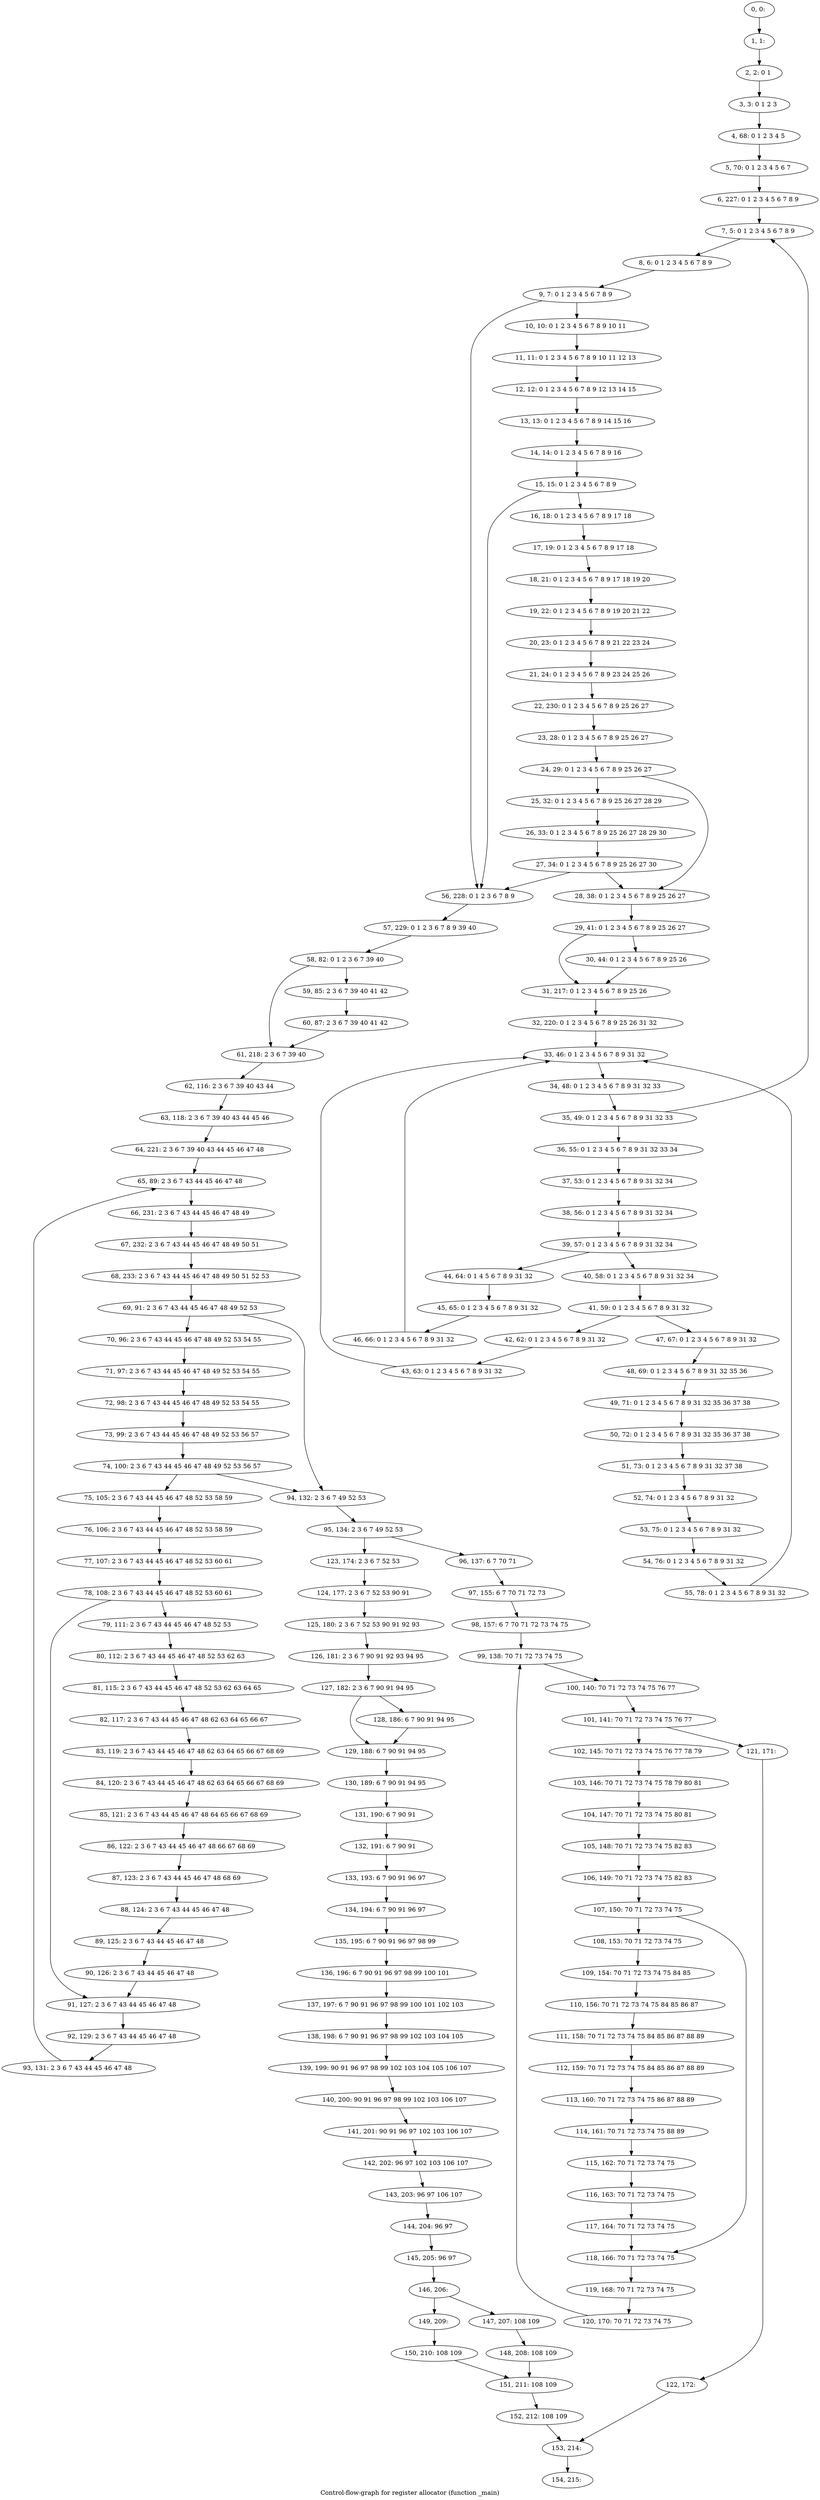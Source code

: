 digraph G {
graph [label="Control-flow-graph for register allocator (function _main)"]
0[label="0, 0: "];
1[label="1, 1: "];
2[label="2, 2: 0 1 "];
3[label="3, 3: 0 1 2 3 "];
4[label="4, 68: 0 1 2 3 4 5 "];
5[label="5, 70: 0 1 2 3 4 5 6 7 "];
6[label="6, 227: 0 1 2 3 4 5 6 7 8 9 "];
7[label="7, 5: 0 1 2 3 4 5 6 7 8 9 "];
8[label="8, 6: 0 1 2 3 4 5 6 7 8 9 "];
9[label="9, 7: 0 1 2 3 4 5 6 7 8 9 "];
10[label="10, 10: 0 1 2 3 4 5 6 7 8 9 10 11 "];
11[label="11, 11: 0 1 2 3 4 5 6 7 8 9 10 11 12 13 "];
12[label="12, 12: 0 1 2 3 4 5 6 7 8 9 12 13 14 15 "];
13[label="13, 13: 0 1 2 3 4 5 6 7 8 9 14 15 16 "];
14[label="14, 14: 0 1 2 3 4 5 6 7 8 9 16 "];
15[label="15, 15: 0 1 2 3 4 5 6 7 8 9 "];
16[label="16, 18: 0 1 2 3 4 5 6 7 8 9 17 18 "];
17[label="17, 19: 0 1 2 3 4 5 6 7 8 9 17 18 "];
18[label="18, 21: 0 1 2 3 4 5 6 7 8 9 17 18 19 20 "];
19[label="19, 22: 0 1 2 3 4 5 6 7 8 9 19 20 21 22 "];
20[label="20, 23: 0 1 2 3 4 5 6 7 8 9 21 22 23 24 "];
21[label="21, 24: 0 1 2 3 4 5 6 7 8 9 23 24 25 26 "];
22[label="22, 230: 0 1 2 3 4 5 6 7 8 9 25 26 27 "];
23[label="23, 28: 0 1 2 3 4 5 6 7 8 9 25 26 27 "];
24[label="24, 29: 0 1 2 3 4 5 6 7 8 9 25 26 27 "];
25[label="25, 32: 0 1 2 3 4 5 6 7 8 9 25 26 27 28 29 "];
26[label="26, 33: 0 1 2 3 4 5 6 7 8 9 25 26 27 28 29 30 "];
27[label="27, 34: 0 1 2 3 4 5 6 7 8 9 25 26 27 30 "];
28[label="28, 38: 0 1 2 3 4 5 6 7 8 9 25 26 27 "];
29[label="29, 41: 0 1 2 3 4 5 6 7 8 9 25 26 27 "];
30[label="30, 44: 0 1 2 3 4 5 6 7 8 9 25 26 "];
31[label="31, 217: 0 1 2 3 4 5 6 7 8 9 25 26 "];
32[label="32, 220: 0 1 2 3 4 5 6 7 8 9 25 26 31 32 "];
33[label="33, 46: 0 1 2 3 4 5 6 7 8 9 31 32 "];
34[label="34, 48: 0 1 2 3 4 5 6 7 8 9 31 32 33 "];
35[label="35, 49: 0 1 2 3 4 5 6 7 8 9 31 32 33 "];
36[label="36, 55: 0 1 2 3 4 5 6 7 8 9 31 32 33 34 "];
37[label="37, 53: 0 1 2 3 4 5 6 7 8 9 31 32 34 "];
38[label="38, 56: 0 1 2 3 4 5 6 7 8 9 31 32 34 "];
39[label="39, 57: 0 1 2 3 4 5 6 7 8 9 31 32 34 "];
40[label="40, 58: 0 1 2 3 4 5 6 7 8 9 31 32 34 "];
41[label="41, 59: 0 1 2 3 4 5 6 7 8 9 31 32 "];
42[label="42, 62: 0 1 2 3 4 5 6 7 8 9 31 32 "];
43[label="43, 63: 0 1 2 3 4 5 6 7 8 9 31 32 "];
44[label="44, 64: 0 1 4 5 6 7 8 9 31 32 "];
45[label="45, 65: 0 1 2 3 4 5 6 7 8 9 31 32 "];
46[label="46, 66: 0 1 2 3 4 5 6 7 8 9 31 32 "];
47[label="47, 67: 0 1 2 3 4 5 6 7 8 9 31 32 "];
48[label="48, 69: 0 1 2 3 4 5 6 7 8 9 31 32 35 36 "];
49[label="49, 71: 0 1 2 3 4 5 6 7 8 9 31 32 35 36 37 38 "];
50[label="50, 72: 0 1 2 3 4 5 6 7 8 9 31 32 35 36 37 38 "];
51[label="51, 73: 0 1 2 3 4 5 6 7 8 9 31 32 37 38 "];
52[label="52, 74: 0 1 2 3 4 5 6 7 8 9 31 32 "];
53[label="53, 75: 0 1 2 3 4 5 6 7 8 9 31 32 "];
54[label="54, 76: 0 1 2 3 4 5 6 7 8 9 31 32 "];
55[label="55, 78: 0 1 2 3 4 5 6 7 8 9 31 32 "];
56[label="56, 228: 0 1 2 3 6 7 8 9 "];
57[label="57, 229: 0 1 2 3 6 7 8 9 39 40 "];
58[label="58, 82: 0 1 2 3 6 7 39 40 "];
59[label="59, 85: 2 3 6 7 39 40 41 42 "];
60[label="60, 87: 2 3 6 7 39 40 41 42 "];
61[label="61, 218: 2 3 6 7 39 40 "];
62[label="62, 116: 2 3 6 7 39 40 43 44 "];
63[label="63, 118: 2 3 6 7 39 40 43 44 45 46 "];
64[label="64, 221: 2 3 6 7 39 40 43 44 45 46 47 48 "];
65[label="65, 89: 2 3 6 7 43 44 45 46 47 48 "];
66[label="66, 231: 2 3 6 7 43 44 45 46 47 48 49 "];
67[label="67, 232: 2 3 6 7 43 44 45 46 47 48 49 50 51 "];
68[label="68, 233: 2 3 6 7 43 44 45 46 47 48 49 50 51 52 53 "];
69[label="69, 91: 2 3 6 7 43 44 45 46 47 48 49 52 53 "];
70[label="70, 96: 2 3 6 7 43 44 45 46 47 48 49 52 53 54 55 "];
71[label="71, 97: 2 3 6 7 43 44 45 46 47 48 49 52 53 54 55 "];
72[label="72, 98: 2 3 6 7 43 44 45 46 47 48 49 52 53 54 55 "];
73[label="73, 99: 2 3 6 7 43 44 45 46 47 48 49 52 53 56 57 "];
74[label="74, 100: 2 3 6 7 43 44 45 46 47 48 49 52 53 56 57 "];
75[label="75, 105: 2 3 6 7 43 44 45 46 47 48 52 53 58 59 "];
76[label="76, 106: 2 3 6 7 43 44 45 46 47 48 52 53 58 59 "];
77[label="77, 107: 2 3 6 7 43 44 45 46 47 48 52 53 60 61 "];
78[label="78, 108: 2 3 6 7 43 44 45 46 47 48 52 53 60 61 "];
79[label="79, 111: 2 3 6 7 43 44 45 46 47 48 52 53 "];
80[label="80, 112: 2 3 6 7 43 44 45 46 47 48 52 53 62 63 "];
81[label="81, 115: 2 3 6 7 43 44 45 46 47 48 52 53 62 63 64 65 "];
82[label="82, 117: 2 3 6 7 43 44 45 46 47 48 62 63 64 65 66 67 "];
83[label="83, 119: 2 3 6 7 43 44 45 46 47 48 62 63 64 65 66 67 68 69 "];
84[label="84, 120: 2 3 6 7 43 44 45 46 47 48 62 63 64 65 66 67 68 69 "];
85[label="85, 121: 2 3 6 7 43 44 45 46 47 48 64 65 66 67 68 69 "];
86[label="86, 122: 2 3 6 7 43 44 45 46 47 48 66 67 68 69 "];
87[label="87, 123: 2 3 6 7 43 44 45 46 47 48 68 69 "];
88[label="88, 124: 2 3 6 7 43 44 45 46 47 48 "];
89[label="89, 125: 2 3 6 7 43 44 45 46 47 48 "];
90[label="90, 126: 2 3 6 7 43 44 45 46 47 48 "];
91[label="91, 127: 2 3 6 7 43 44 45 46 47 48 "];
92[label="92, 129: 2 3 6 7 43 44 45 46 47 48 "];
93[label="93, 131: 2 3 6 7 43 44 45 46 47 48 "];
94[label="94, 132: 2 3 6 7 49 52 53 "];
95[label="95, 134: 2 3 6 7 49 52 53 "];
96[label="96, 137: 6 7 70 71 "];
97[label="97, 155: 6 7 70 71 72 73 "];
98[label="98, 157: 6 7 70 71 72 73 74 75 "];
99[label="99, 138: 70 71 72 73 74 75 "];
100[label="100, 140: 70 71 72 73 74 75 76 77 "];
101[label="101, 141: 70 71 72 73 74 75 76 77 "];
102[label="102, 145: 70 71 72 73 74 75 76 77 78 79 "];
103[label="103, 146: 70 71 72 73 74 75 78 79 80 81 "];
104[label="104, 147: 70 71 72 73 74 75 80 81 "];
105[label="105, 148: 70 71 72 73 74 75 82 83 "];
106[label="106, 149: 70 71 72 73 74 75 82 83 "];
107[label="107, 150: 70 71 72 73 74 75 "];
108[label="108, 153: 70 71 72 73 74 75 "];
109[label="109, 154: 70 71 72 73 74 75 84 85 "];
110[label="110, 156: 70 71 72 73 74 75 84 85 86 87 "];
111[label="111, 158: 70 71 72 73 74 75 84 85 86 87 88 89 "];
112[label="112, 159: 70 71 72 73 74 75 84 85 86 87 88 89 "];
113[label="113, 160: 70 71 72 73 74 75 86 87 88 89 "];
114[label="114, 161: 70 71 72 73 74 75 88 89 "];
115[label="115, 162: 70 71 72 73 74 75 "];
116[label="116, 163: 70 71 72 73 74 75 "];
117[label="117, 164: 70 71 72 73 74 75 "];
118[label="118, 166: 70 71 72 73 74 75 "];
119[label="119, 168: 70 71 72 73 74 75 "];
120[label="120, 170: 70 71 72 73 74 75 "];
121[label="121, 171: "];
122[label="122, 172: "];
123[label="123, 174: 2 3 6 7 52 53 "];
124[label="124, 177: 2 3 6 7 52 53 90 91 "];
125[label="125, 180: 2 3 6 7 52 53 90 91 92 93 "];
126[label="126, 181: 2 3 6 7 90 91 92 93 94 95 "];
127[label="127, 182: 2 3 6 7 90 91 94 95 "];
128[label="128, 186: 6 7 90 91 94 95 "];
129[label="129, 188: 6 7 90 91 94 95 "];
130[label="130, 189: 6 7 90 91 94 95 "];
131[label="131, 190: 6 7 90 91 "];
132[label="132, 191: 6 7 90 91 "];
133[label="133, 193: 6 7 90 91 96 97 "];
134[label="134, 194: 6 7 90 91 96 97 "];
135[label="135, 195: 6 7 90 91 96 97 98 99 "];
136[label="136, 196: 6 7 90 91 96 97 98 99 100 101 "];
137[label="137, 197: 6 7 90 91 96 97 98 99 100 101 102 103 "];
138[label="138, 198: 6 7 90 91 96 97 98 99 102 103 104 105 "];
139[label="139, 199: 90 91 96 97 98 99 102 103 104 105 106 107 "];
140[label="140, 200: 90 91 96 97 98 99 102 103 106 107 "];
141[label="141, 201: 90 91 96 97 102 103 106 107 "];
142[label="142, 202: 96 97 102 103 106 107 "];
143[label="143, 203: 96 97 106 107 "];
144[label="144, 204: 96 97 "];
145[label="145, 205: 96 97 "];
146[label="146, 206: "];
147[label="147, 207: 108 109 "];
148[label="148, 208: 108 109 "];
149[label="149, 209: "];
150[label="150, 210: 108 109 "];
151[label="151, 211: 108 109 "];
152[label="152, 212: 108 109 "];
153[label="153, 214: "];
154[label="154, 215: "];
0->1 ;
1->2 ;
2->3 ;
3->4 ;
4->5 ;
5->6 ;
6->7 ;
7->8 ;
8->9 ;
9->10 ;
9->56 ;
10->11 ;
11->12 ;
12->13 ;
13->14 ;
14->15 ;
15->16 ;
15->56 ;
16->17 ;
17->18 ;
18->19 ;
19->20 ;
20->21 ;
21->22 ;
22->23 ;
23->24 ;
24->25 ;
24->28 ;
25->26 ;
26->27 ;
27->28 ;
27->56 ;
28->29 ;
29->30 ;
29->31 ;
30->31 ;
31->32 ;
32->33 ;
33->34 ;
34->35 ;
35->36 ;
35->7 ;
36->37 ;
37->38 ;
38->39 ;
39->40 ;
39->44 ;
40->41 ;
41->42 ;
41->47 ;
42->43 ;
43->33 ;
44->45 ;
45->46 ;
46->33 ;
47->48 ;
48->49 ;
49->50 ;
50->51 ;
51->52 ;
52->53 ;
53->54 ;
54->55 ;
55->33 ;
56->57 ;
57->58 ;
58->59 ;
58->61 ;
59->60 ;
60->61 ;
61->62 ;
62->63 ;
63->64 ;
64->65 ;
65->66 ;
66->67 ;
67->68 ;
68->69 ;
69->70 ;
69->94 ;
70->71 ;
71->72 ;
72->73 ;
73->74 ;
74->75 ;
74->94 ;
75->76 ;
76->77 ;
77->78 ;
78->79 ;
78->91 ;
79->80 ;
80->81 ;
81->82 ;
82->83 ;
83->84 ;
84->85 ;
85->86 ;
86->87 ;
87->88 ;
88->89 ;
89->90 ;
90->91 ;
91->92 ;
92->93 ;
93->65 ;
94->95 ;
95->96 ;
95->123 ;
96->97 ;
97->98 ;
98->99 ;
99->100 ;
100->101 ;
101->102 ;
101->121 ;
102->103 ;
103->104 ;
104->105 ;
105->106 ;
106->107 ;
107->108 ;
107->118 ;
108->109 ;
109->110 ;
110->111 ;
111->112 ;
112->113 ;
113->114 ;
114->115 ;
115->116 ;
116->117 ;
117->118 ;
118->119 ;
119->120 ;
120->99 ;
121->122 ;
122->153 ;
123->124 ;
124->125 ;
125->126 ;
126->127 ;
127->128 ;
127->129 ;
128->129 ;
129->130 ;
130->131 ;
131->132 ;
132->133 ;
133->134 ;
134->135 ;
135->136 ;
136->137 ;
137->138 ;
138->139 ;
139->140 ;
140->141 ;
141->142 ;
142->143 ;
143->144 ;
144->145 ;
145->146 ;
146->147 ;
146->149 ;
147->148 ;
148->151 ;
149->150 ;
150->151 ;
151->152 ;
152->153 ;
153->154 ;
}
